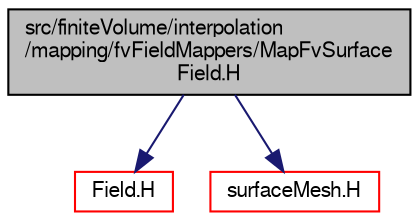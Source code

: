 digraph "src/finiteVolume/interpolation/mapping/fvFieldMappers/MapFvSurfaceField.H"
{
  bgcolor="transparent";
  edge [fontname="FreeSans",fontsize="10",labelfontname="FreeSans",labelfontsize="10"];
  node [fontname="FreeSans",fontsize="10",shape=record];
  Node0 [label="src/finiteVolume/interpolation\l/mapping/fvFieldMappers/MapFvSurface\lField.H",height=0.2,width=0.4,color="black", fillcolor="grey75", style="filled", fontcolor="black"];
  Node0 -> Node1 [color="midnightblue",fontsize="10",style="solid",fontname="FreeSans"];
  Node1 [label="Field.H",height=0.2,width=0.4,color="red",URL="$a09575.html"];
  Node0 -> Node81 [color="midnightblue",fontsize="10",style="solid",fontname="FreeSans"];
  Node81 [label="surfaceMesh.H",height=0.2,width=0.4,color="red",URL="$a04343.html"];
}
